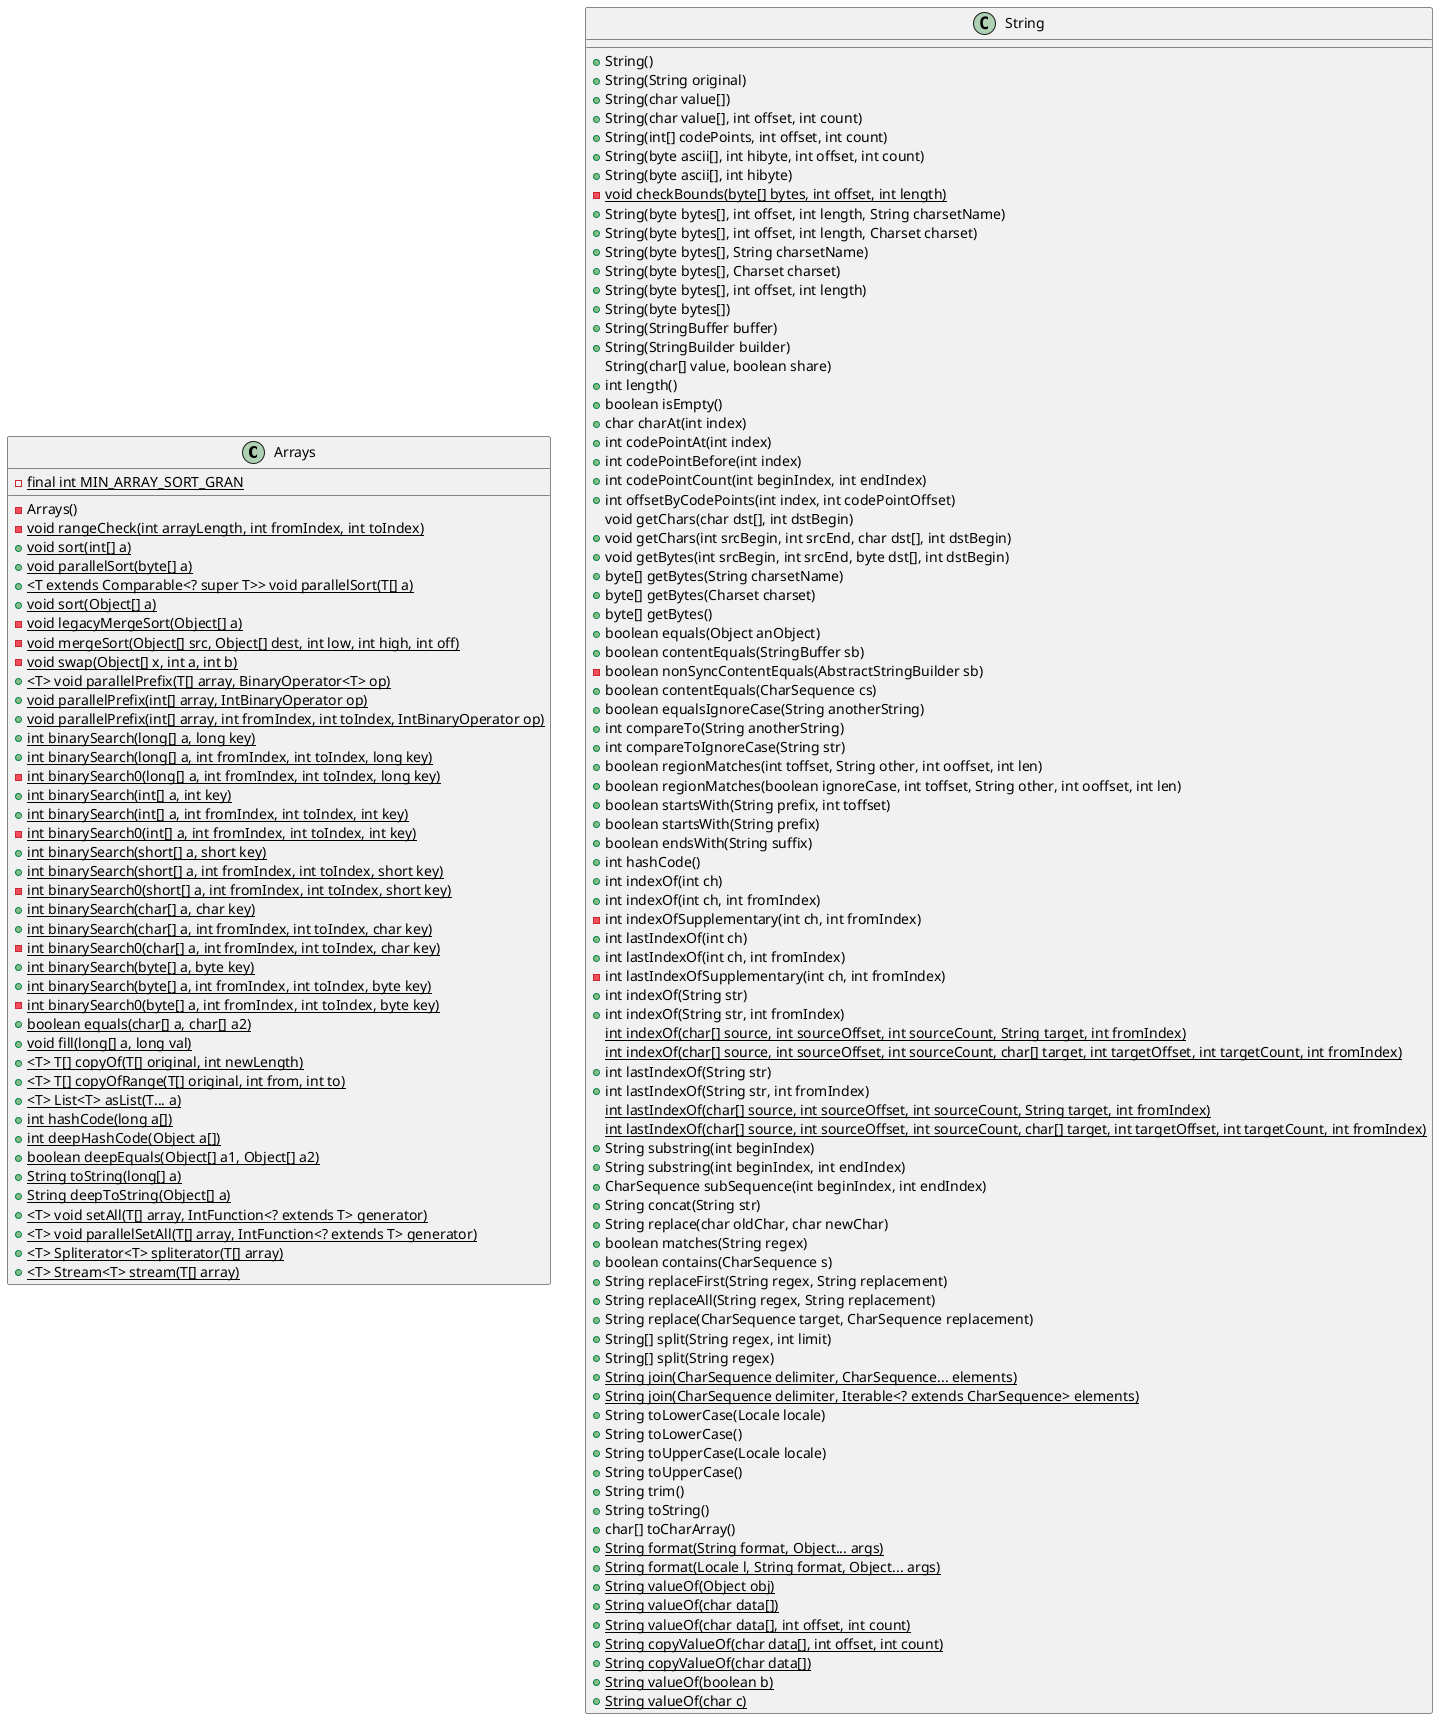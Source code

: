 @startuml 提供了大量操作Array的静态函数工具
    class Arrays {
        - {static} final int MIN_ARRAY_SORT_GRAN
        - Arrays()
        - {static} void rangeCheck(int arrayLength, int fromIndex, int toIndex)
        + {static} void sort(int[] a)
        + {static} void parallelSort(byte[] a)
        + {static} <T extends Comparable<? super T>> void parallelSort(T[] a)
        + {static} void sort(Object[] a)
        - {static} void legacyMergeSort(Object[] a)
        - {static} void mergeSort(Object[] src, Object[] dest, int low, int high, int off)
        - {static} void swap(Object[] x, int a, int b)
        + {static} <T> void parallelPrefix(T[] array, BinaryOperator<T> op)
        + {static} void parallelPrefix(int[] array, IntBinaryOperator op)
        + {static} void parallelPrefix(int[] array, int fromIndex, int toIndex, IntBinaryOperator op)
        + {static} int binarySearch(long[] a, long key)
        + {static} int binarySearch(long[] a, int fromIndex, int toIndex, long key)
        - {static} int binarySearch0(long[] a, int fromIndex, int toIndex, long key)
        + {static} int binarySearch(int[] a, int key)
        + {static} int binarySearch(int[] a, int fromIndex, int toIndex, int key)
        - {static} int binarySearch0(int[] a, int fromIndex, int toIndex, int key)
        + {static} int binarySearch(short[] a, short key)
        + {static} int binarySearch(short[] a, int fromIndex, int toIndex, short key)
        - {static} int binarySearch0(short[] a, int fromIndex, int toIndex, short key)
        + {static} int binarySearch(char[] a, char key)
        + {static} int binarySearch(char[] a, int fromIndex, int toIndex, char key)
        - {static} int binarySearch0(char[] a, int fromIndex, int toIndex, char key)
        + {static} int binarySearch(byte[] a, byte key)
        + {static} int binarySearch(byte[] a, int fromIndex, int toIndex, byte key)
        - {static} int binarySearch0(byte[] a, int fromIndex, int toIndex, byte key)
        + {static} boolean equals(char[] a, char[] a2)
        + {static} void fill(long[] a, long val)
        + {static} <T> T[] copyOf(T[] original, int newLength)
        + {static} <T> T[] copyOfRange(T[] original, int from, int to)
        + {static} <T> List<T> asList(T... a)
        + {static} int hashCode(long a[])
        + {static} int deepHashCode(Object a[])
        + {static} boolean deepEquals(Object[] a1, Object[] a2)
        + {static} String toString(long[] a)
        + {static} String deepToString(Object[] a)
        + {static} <T> void setAll(T[] array, IntFunction<? extends T> generator)
        + {static} <T> void parallelSetAll(T[] array, IntFunction<? extends T> generator)
        + {static} <T> Spliterator<T> spliterator(T[] array)
        + {static} <T> Stream<T> stream(T[] array)

    }
    class String {
        + String()
        + String(String original)
        + String(char value[])
        + String(char value[], int offset, int count)
        + String(int[] codePoints, int offset, int count)
        + String(byte ascii[], int hibyte, int offset, int count)
        + String(byte ascii[], int hibyte)
        - {static} void checkBounds(byte[] bytes, int offset, int length)
        + String(byte bytes[], int offset, int length, String charsetName)
        + String(byte bytes[], int offset, int length, Charset charset)
        + String(byte bytes[], String charsetName)
        + String(byte bytes[], Charset charset)
        + String(byte bytes[], int offset, int length)
        + String(byte bytes[])
        + String(StringBuffer buffer)
        + String(StringBuilder builder)
        String(char[] value, boolean share)
        + int length()
        + boolean isEmpty()
        + char charAt(int index)
        + int codePointAt(int index)
        + int codePointBefore(int index)
        + int codePointCount(int beginIndex, int endIndex)
        + int offsetByCodePoints(int index, int codePointOffset)
        void getChars(char dst[], int dstBegin)
        + void getChars(int srcBegin, int srcEnd, char dst[], int dstBegin)
        + void getBytes(int srcBegin, int srcEnd, byte dst[], int dstBegin)
        + byte[] getBytes(String charsetName)
        + byte[] getBytes(Charset charset)
        + byte[] getBytes()
        + boolean equals(Object anObject)
        + boolean contentEquals(StringBuffer sb)
        - boolean nonSyncContentEquals(AbstractStringBuilder sb)
        + boolean contentEquals(CharSequence cs)
        + boolean equalsIgnoreCase(String anotherString)
        + int compareTo(String anotherString)
        + int compareToIgnoreCase(String str)
        + boolean regionMatches(int toffset, String other, int ooffset, int len)
        + boolean regionMatches(boolean ignoreCase, int toffset, String other, int ooffset, int len)
        + boolean startsWith(String prefix, int toffset)
        + boolean startsWith(String prefix)
        + boolean endsWith(String suffix)
        + int hashCode()
        + int indexOf(int ch)
        + int indexOf(int ch, int fromIndex)
        - int indexOfSupplementary(int ch, int fromIndex)
        + int lastIndexOf(int ch)
        + int lastIndexOf(int ch, int fromIndex)
        - int lastIndexOfSupplementary(int ch, int fromIndex)
        + int indexOf(String str)
        + int indexOf(String str, int fromIndex)
        {static} int indexOf(char[] source, int sourceOffset, int sourceCount, String target, int fromIndex)
        {static} int indexOf(char[] source, int sourceOffset, int sourceCount, char[] target, int targetOffset, int targetCount, int fromIndex)
        + int lastIndexOf(String str)
        + int lastIndexOf(String str, int fromIndex)
        {static} int lastIndexOf(char[] source, int sourceOffset, int sourceCount, String target, int fromIndex)
        {static} int lastIndexOf(char[] source, int sourceOffset, int sourceCount, char[] target, int targetOffset, int targetCount, int fromIndex)
        + String substring(int beginIndex)
        + String substring(int beginIndex, int endIndex)
        + CharSequence subSequence(int beginIndex, int endIndex)
        + String concat(String str)
        + String replace(char oldChar, char newChar)
        + boolean matches(String regex)
        + boolean contains(CharSequence s)
        + String replaceFirst(String regex, String replacement)
        + String replaceAll(String regex, String replacement)
        + String replace(CharSequence target, CharSequence replacement)
        + String[] split(String regex, int limit)
        + String[] split(String regex)
        + {static} String join(CharSequence delimiter, CharSequence... elements)
        + {static} String join(CharSequence delimiter, Iterable<? extends CharSequence> elements)
        + String toLowerCase(Locale locale)
        + String toLowerCase()
        + String toUpperCase(Locale locale)
        + String toUpperCase()
        + String trim()
        + String toString()
        + char[] toCharArray()
        + {static} String format(String format, Object... args)
        + {static} String format(Locale l, String format, Object... args)
        + {static} String valueOf(Object obj)
        + {static} String valueOf(char data[])
        + {static} String valueOf(char data[], int offset, int count)
        + {static} String copyValueOf(char data[], int offset, int count)
        + {static} String copyValueOf(char data[])
        + {static} String valueOf(boolean b)
        + {static} String valueOf(char c)

    }
@enduml